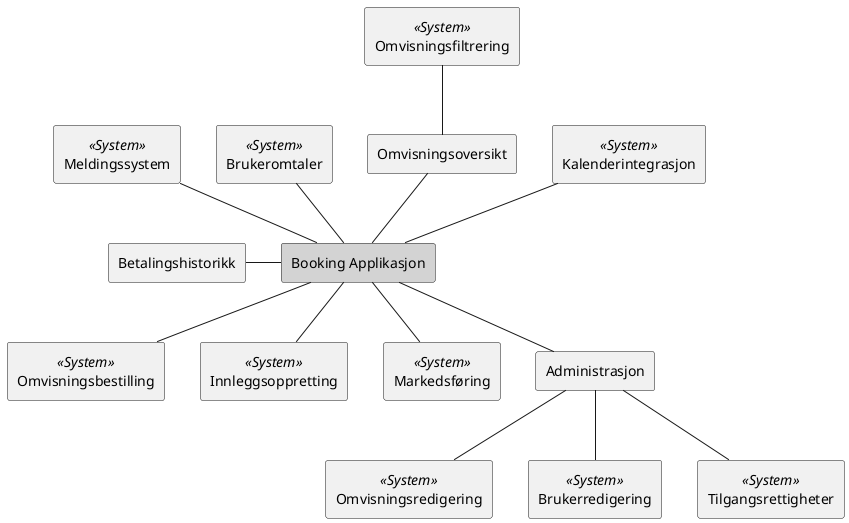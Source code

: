 @startuml
skinparam componentStyle rectangle

' Lag et enkelt diagram over de ulike delene systemet antas å bestå av

' Dere foreslår et system som har flere ulike deler som har forskjellige funksjoner knyttet til seg

component [Omvisningsbestilling] <<System>>
component [Brukeromtaler] <<System>>
component [Innleggsoppretting] <<System>>
component [Meldingssystem] <<System>>
component [Betalingshistorikk]
' Betalt plassering for områder
component [Markedsføring] <<System>>
' Egen kalender i applikasjonen som kan oppdatere brukerens egen kalender (google / apple / linux / windows / osv)
component [Kalenderintegrasjon] <<System>>
component [Booking Applikasjon] #LightGrey

component [Omvisningsoversikt]
component [Omvisningsfiltrering] <<System>>
[Omvisningsoversikt] -UP- [Omvisningsfiltrering]

component [Administrasjon]
component [Omvisningsredigering] <<System>>
component [Brukerredigering] <<System>>
' Har med at guide brukere kan ha underordnede brukere som kan utføre handlinger
component [Tilgangsrettigheter] <<System>>
[Administrasjon] -- [Omvisningsredigering]
[Administrasjon] -- [Brukerredigering]
[Administrasjon] -- [Tilgangsrettigheter]

[Booking Applikasjon] -UP- [Kalenderintegrasjon]
[Booking Applikasjon] -UP- [Omvisningsoversikt]
[Booking Applikasjon] -UP- [Brukeromtaler]
[Booking Applikasjon] -UP- [Meldingssystem]
[Booking Applikasjon] -LEFT- [Betalingshistorikk]
[Booking Applikasjon] -- [Innleggsoppretting]
[Booking Applikasjon] -- [Omvisningsbestilling]
[Booking Applikasjon] -- [Markedsføring]

[Booking Applikasjon] -- [Administrasjon]
@enduml